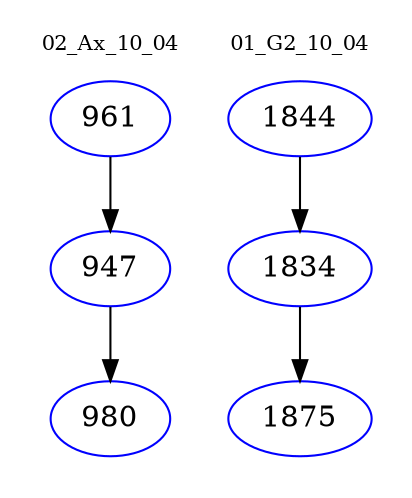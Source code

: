 digraph{
subgraph cluster_0 {
color = white
label = "02_Ax_10_04";
fontsize=10;
T0_961 [label="961", color="blue"]
T0_961 -> T0_947 [color="black"]
T0_947 [label="947", color="blue"]
T0_947 -> T0_980 [color="black"]
T0_980 [label="980", color="blue"]
}
subgraph cluster_1 {
color = white
label = "01_G2_10_04";
fontsize=10;
T1_1844 [label="1844", color="blue"]
T1_1844 -> T1_1834 [color="black"]
T1_1834 [label="1834", color="blue"]
T1_1834 -> T1_1875 [color="black"]
T1_1875 [label="1875", color="blue"]
}
}
